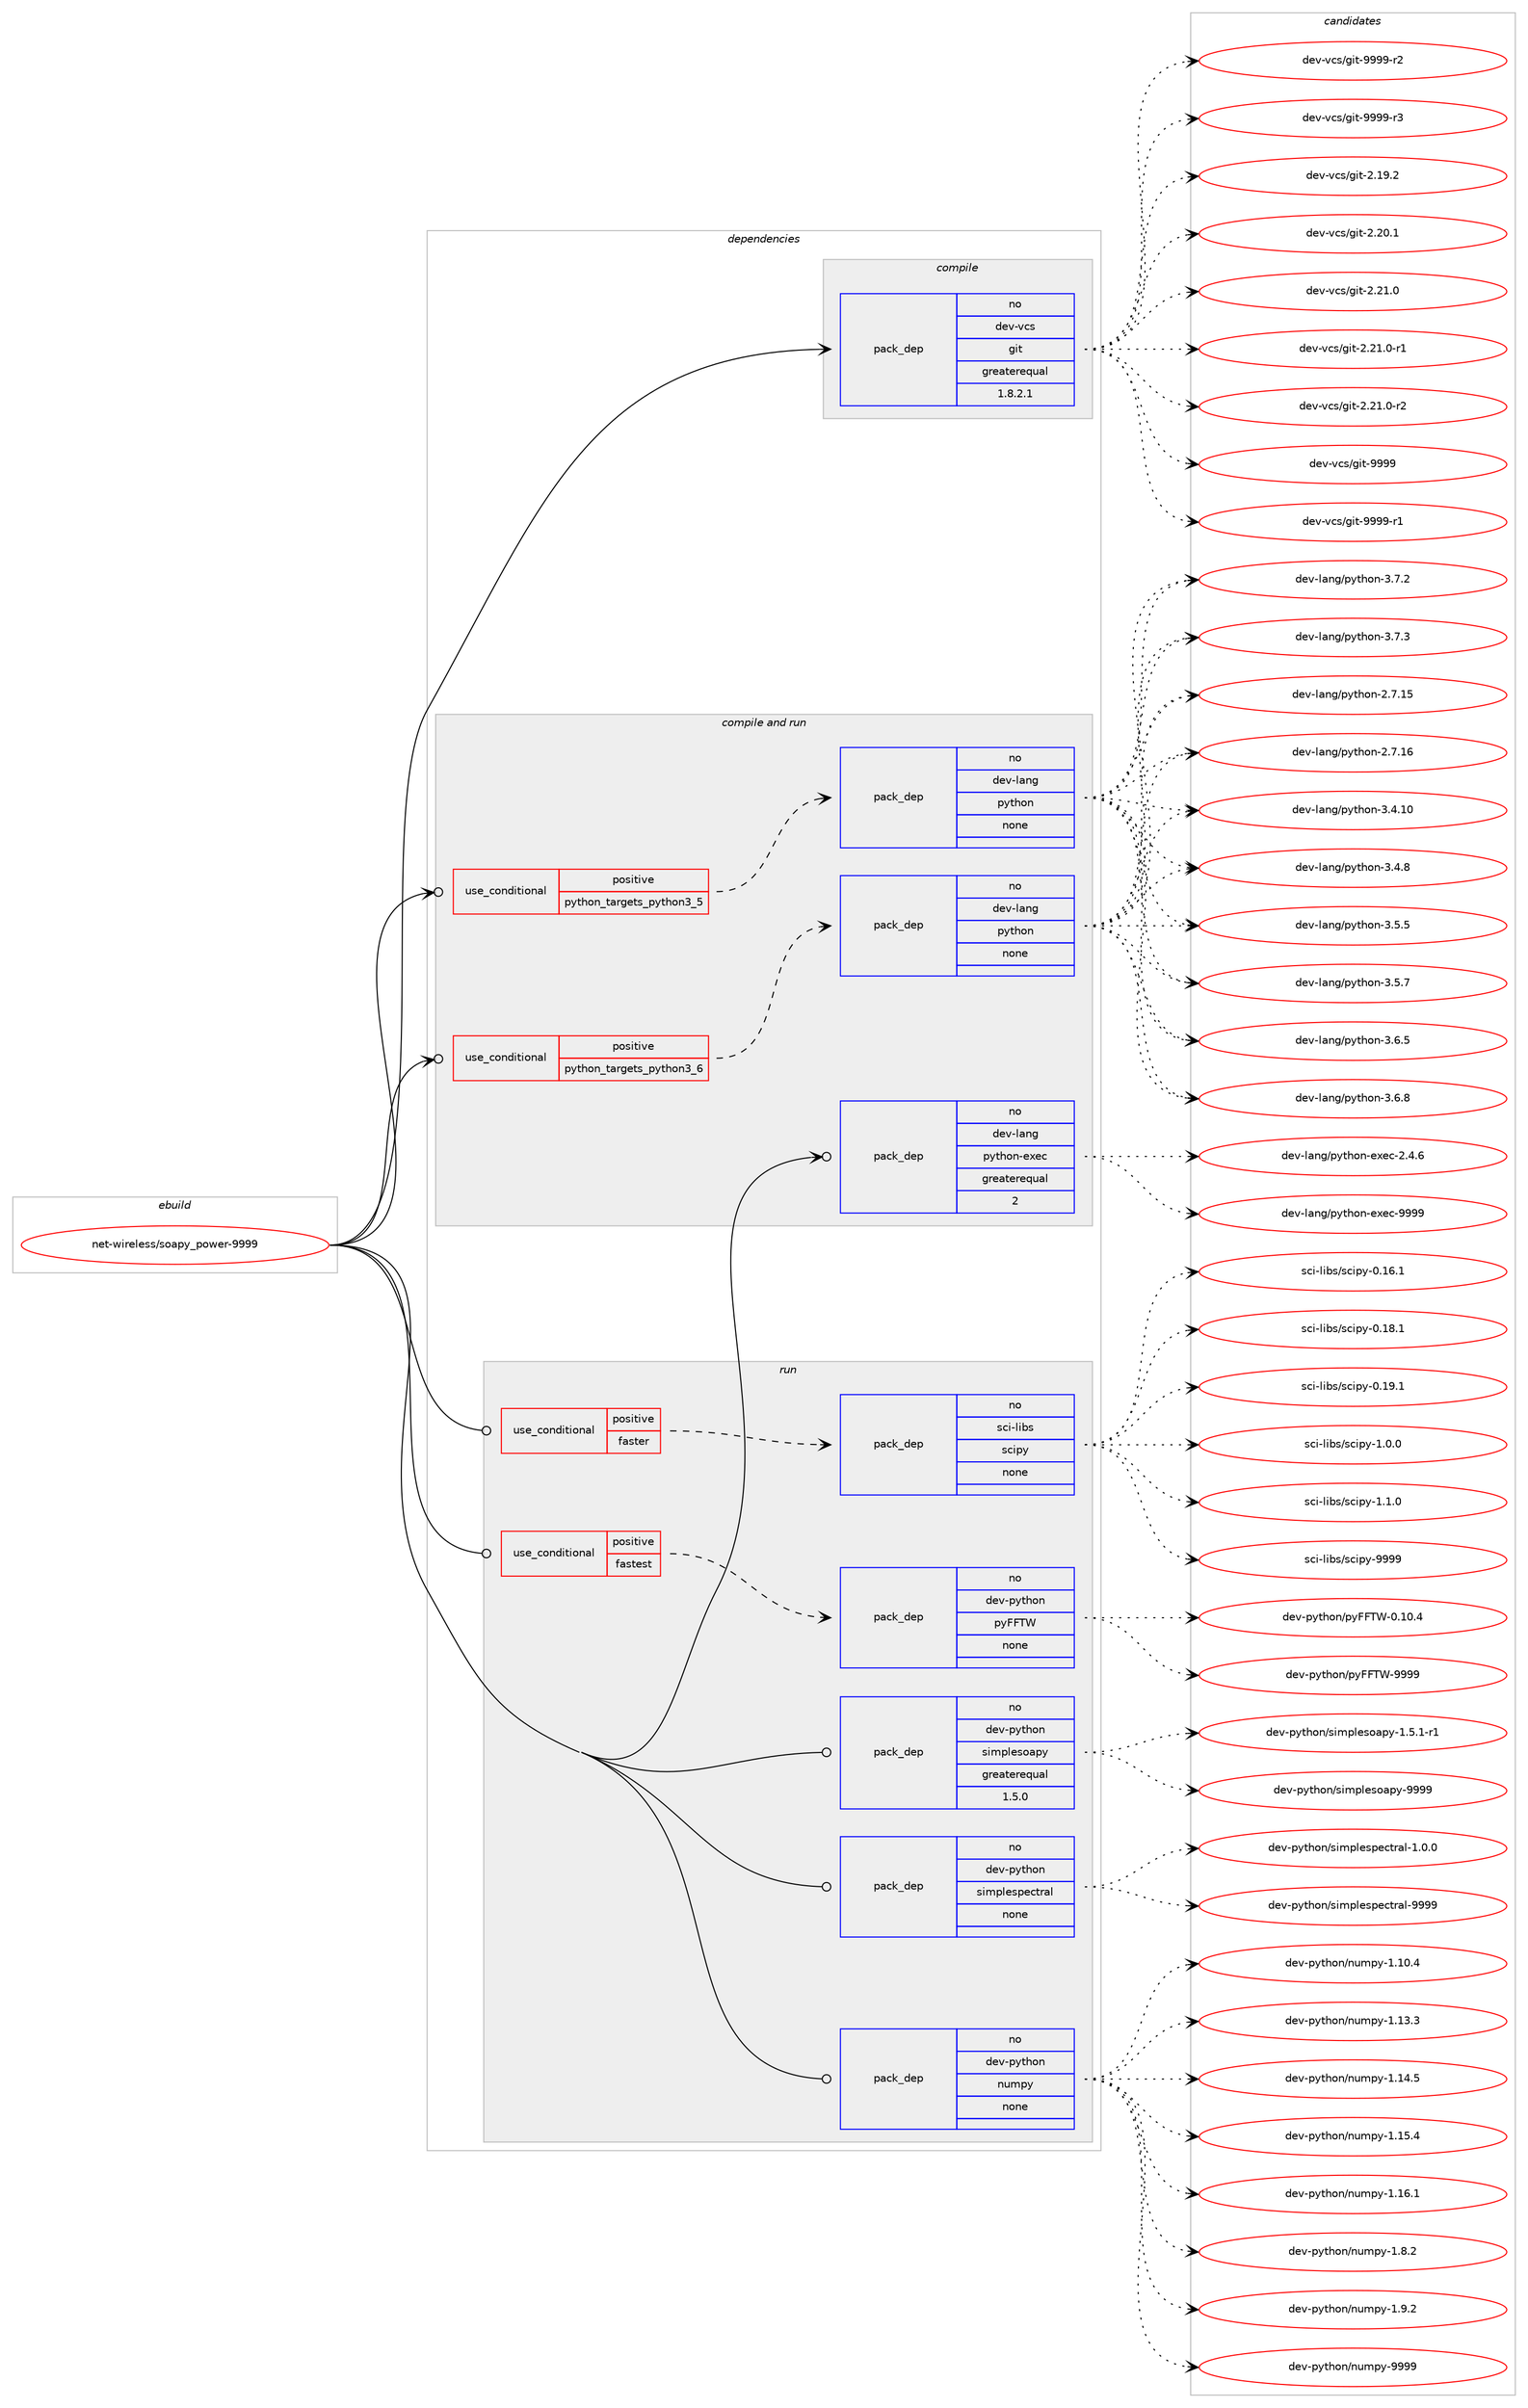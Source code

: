 digraph prolog {

# *************
# Graph options
# *************

newrank=true;
concentrate=true;
compound=true;
graph [rankdir=LR,fontname=Helvetica,fontsize=10,ranksep=1.5];#, ranksep=2.5, nodesep=0.2];
edge  [arrowhead=vee];
node  [fontname=Helvetica,fontsize=10];

# **********
# The ebuild
# **********

subgraph cluster_leftcol {
color=gray;
rank=same;
label=<<i>ebuild</i>>;
id [label="net-wireless/soapy_power-9999", color=red, width=4, href="../net-wireless/soapy_power-9999.svg"];
}

# ****************
# The dependencies
# ****************

subgraph cluster_midcol {
color=gray;
label=<<i>dependencies</i>>;
subgraph cluster_compile {
fillcolor="#eeeeee";
style=filled;
label=<<i>compile</i>>;
subgraph pack3485 {
dependency4793 [label=<<TABLE BORDER="0" CELLBORDER="1" CELLSPACING="0" CELLPADDING="4" WIDTH="220"><TR><TD ROWSPAN="6" CELLPADDING="30">pack_dep</TD></TR><TR><TD WIDTH="110">no</TD></TR><TR><TD>dev-vcs</TD></TR><TR><TD>git</TD></TR><TR><TD>greaterequal</TD></TR><TR><TD>1.8.2.1</TD></TR></TABLE>>, shape=none, color=blue];
}
id:e -> dependency4793:w [weight=20,style="solid",arrowhead="vee"];
}
subgraph cluster_compileandrun {
fillcolor="#eeeeee";
style=filled;
label=<<i>compile and run</i>>;
subgraph cond1227 {
dependency4794 [label=<<TABLE BORDER="0" CELLBORDER="1" CELLSPACING="0" CELLPADDING="4"><TR><TD ROWSPAN="3" CELLPADDING="10">use_conditional</TD></TR><TR><TD>positive</TD></TR><TR><TD>python_targets_python3_5</TD></TR></TABLE>>, shape=none, color=red];
subgraph pack3486 {
dependency4795 [label=<<TABLE BORDER="0" CELLBORDER="1" CELLSPACING="0" CELLPADDING="4" WIDTH="220"><TR><TD ROWSPAN="6" CELLPADDING="30">pack_dep</TD></TR><TR><TD WIDTH="110">no</TD></TR><TR><TD>dev-lang</TD></TR><TR><TD>python</TD></TR><TR><TD>none</TD></TR><TR><TD></TD></TR></TABLE>>, shape=none, color=blue];
}
dependency4794:e -> dependency4795:w [weight=20,style="dashed",arrowhead="vee"];
}
id:e -> dependency4794:w [weight=20,style="solid",arrowhead="odotvee"];
subgraph cond1228 {
dependency4796 [label=<<TABLE BORDER="0" CELLBORDER="1" CELLSPACING="0" CELLPADDING="4"><TR><TD ROWSPAN="3" CELLPADDING="10">use_conditional</TD></TR><TR><TD>positive</TD></TR><TR><TD>python_targets_python3_6</TD></TR></TABLE>>, shape=none, color=red];
subgraph pack3487 {
dependency4797 [label=<<TABLE BORDER="0" CELLBORDER="1" CELLSPACING="0" CELLPADDING="4" WIDTH="220"><TR><TD ROWSPAN="6" CELLPADDING="30">pack_dep</TD></TR><TR><TD WIDTH="110">no</TD></TR><TR><TD>dev-lang</TD></TR><TR><TD>python</TD></TR><TR><TD>none</TD></TR><TR><TD></TD></TR></TABLE>>, shape=none, color=blue];
}
dependency4796:e -> dependency4797:w [weight=20,style="dashed",arrowhead="vee"];
}
id:e -> dependency4796:w [weight=20,style="solid",arrowhead="odotvee"];
subgraph pack3488 {
dependency4798 [label=<<TABLE BORDER="0" CELLBORDER="1" CELLSPACING="0" CELLPADDING="4" WIDTH="220"><TR><TD ROWSPAN="6" CELLPADDING="30">pack_dep</TD></TR><TR><TD WIDTH="110">no</TD></TR><TR><TD>dev-lang</TD></TR><TR><TD>python-exec</TD></TR><TR><TD>greaterequal</TD></TR><TR><TD>2</TD></TR></TABLE>>, shape=none, color=blue];
}
id:e -> dependency4798:w [weight=20,style="solid",arrowhead="odotvee"];
}
subgraph cluster_run {
fillcolor="#eeeeee";
style=filled;
label=<<i>run</i>>;
subgraph cond1229 {
dependency4799 [label=<<TABLE BORDER="0" CELLBORDER="1" CELLSPACING="0" CELLPADDING="4"><TR><TD ROWSPAN="3" CELLPADDING="10">use_conditional</TD></TR><TR><TD>positive</TD></TR><TR><TD>faster</TD></TR></TABLE>>, shape=none, color=red];
subgraph pack3489 {
dependency4800 [label=<<TABLE BORDER="0" CELLBORDER="1" CELLSPACING="0" CELLPADDING="4" WIDTH="220"><TR><TD ROWSPAN="6" CELLPADDING="30">pack_dep</TD></TR><TR><TD WIDTH="110">no</TD></TR><TR><TD>sci-libs</TD></TR><TR><TD>scipy</TD></TR><TR><TD>none</TD></TR><TR><TD></TD></TR></TABLE>>, shape=none, color=blue];
}
dependency4799:e -> dependency4800:w [weight=20,style="dashed",arrowhead="vee"];
}
id:e -> dependency4799:w [weight=20,style="solid",arrowhead="odot"];
subgraph cond1230 {
dependency4801 [label=<<TABLE BORDER="0" CELLBORDER="1" CELLSPACING="0" CELLPADDING="4"><TR><TD ROWSPAN="3" CELLPADDING="10">use_conditional</TD></TR><TR><TD>positive</TD></TR><TR><TD>fastest</TD></TR></TABLE>>, shape=none, color=red];
subgraph pack3490 {
dependency4802 [label=<<TABLE BORDER="0" CELLBORDER="1" CELLSPACING="0" CELLPADDING="4" WIDTH="220"><TR><TD ROWSPAN="6" CELLPADDING="30">pack_dep</TD></TR><TR><TD WIDTH="110">no</TD></TR><TR><TD>dev-python</TD></TR><TR><TD>pyFFTW</TD></TR><TR><TD>none</TD></TR><TR><TD></TD></TR></TABLE>>, shape=none, color=blue];
}
dependency4801:e -> dependency4802:w [weight=20,style="dashed",arrowhead="vee"];
}
id:e -> dependency4801:w [weight=20,style="solid",arrowhead="odot"];
subgraph pack3491 {
dependency4803 [label=<<TABLE BORDER="0" CELLBORDER="1" CELLSPACING="0" CELLPADDING="4" WIDTH="220"><TR><TD ROWSPAN="6" CELLPADDING="30">pack_dep</TD></TR><TR><TD WIDTH="110">no</TD></TR><TR><TD>dev-python</TD></TR><TR><TD>numpy</TD></TR><TR><TD>none</TD></TR><TR><TD></TD></TR></TABLE>>, shape=none, color=blue];
}
id:e -> dependency4803:w [weight=20,style="solid",arrowhead="odot"];
subgraph pack3492 {
dependency4804 [label=<<TABLE BORDER="0" CELLBORDER="1" CELLSPACING="0" CELLPADDING="4" WIDTH="220"><TR><TD ROWSPAN="6" CELLPADDING="30">pack_dep</TD></TR><TR><TD WIDTH="110">no</TD></TR><TR><TD>dev-python</TD></TR><TR><TD>simplesoapy</TD></TR><TR><TD>greaterequal</TD></TR><TR><TD>1.5.0</TD></TR></TABLE>>, shape=none, color=blue];
}
id:e -> dependency4804:w [weight=20,style="solid",arrowhead="odot"];
subgraph pack3493 {
dependency4805 [label=<<TABLE BORDER="0" CELLBORDER="1" CELLSPACING="0" CELLPADDING="4" WIDTH="220"><TR><TD ROWSPAN="6" CELLPADDING="30">pack_dep</TD></TR><TR><TD WIDTH="110">no</TD></TR><TR><TD>dev-python</TD></TR><TR><TD>simplespectral</TD></TR><TR><TD>none</TD></TR><TR><TD></TD></TR></TABLE>>, shape=none, color=blue];
}
id:e -> dependency4805:w [weight=20,style="solid",arrowhead="odot"];
}
}

# **************
# The candidates
# **************

subgraph cluster_choices {
rank=same;
color=gray;
label=<<i>candidates</i>>;

subgraph choice3485 {
color=black;
nodesep=1;
choice10010111845118991154710310511645504649574650 [label="dev-vcs/git-2.19.2", color=red, width=4,href="../dev-vcs/git-2.19.2.svg"];
choice10010111845118991154710310511645504650484649 [label="dev-vcs/git-2.20.1", color=red, width=4,href="../dev-vcs/git-2.20.1.svg"];
choice10010111845118991154710310511645504650494648 [label="dev-vcs/git-2.21.0", color=red, width=4,href="../dev-vcs/git-2.21.0.svg"];
choice100101118451189911547103105116455046504946484511449 [label="dev-vcs/git-2.21.0-r1", color=red, width=4,href="../dev-vcs/git-2.21.0-r1.svg"];
choice100101118451189911547103105116455046504946484511450 [label="dev-vcs/git-2.21.0-r2", color=red, width=4,href="../dev-vcs/git-2.21.0-r2.svg"];
choice1001011184511899115471031051164557575757 [label="dev-vcs/git-9999", color=red, width=4,href="../dev-vcs/git-9999.svg"];
choice10010111845118991154710310511645575757574511449 [label="dev-vcs/git-9999-r1", color=red, width=4,href="../dev-vcs/git-9999-r1.svg"];
choice10010111845118991154710310511645575757574511450 [label="dev-vcs/git-9999-r2", color=red, width=4,href="../dev-vcs/git-9999-r2.svg"];
choice10010111845118991154710310511645575757574511451 [label="dev-vcs/git-9999-r3", color=red, width=4,href="../dev-vcs/git-9999-r3.svg"];
dependency4793:e -> choice10010111845118991154710310511645504649574650:w [style=dotted,weight="100"];
dependency4793:e -> choice10010111845118991154710310511645504650484649:w [style=dotted,weight="100"];
dependency4793:e -> choice10010111845118991154710310511645504650494648:w [style=dotted,weight="100"];
dependency4793:e -> choice100101118451189911547103105116455046504946484511449:w [style=dotted,weight="100"];
dependency4793:e -> choice100101118451189911547103105116455046504946484511450:w [style=dotted,weight="100"];
dependency4793:e -> choice1001011184511899115471031051164557575757:w [style=dotted,weight="100"];
dependency4793:e -> choice10010111845118991154710310511645575757574511449:w [style=dotted,weight="100"];
dependency4793:e -> choice10010111845118991154710310511645575757574511450:w [style=dotted,weight="100"];
dependency4793:e -> choice10010111845118991154710310511645575757574511451:w [style=dotted,weight="100"];
}
subgraph choice3486 {
color=black;
nodesep=1;
choice10010111845108971101034711212111610411111045504655464953 [label="dev-lang/python-2.7.15", color=red, width=4,href="../dev-lang/python-2.7.15.svg"];
choice10010111845108971101034711212111610411111045504655464954 [label="dev-lang/python-2.7.16", color=red, width=4,href="../dev-lang/python-2.7.16.svg"];
choice10010111845108971101034711212111610411111045514652464948 [label="dev-lang/python-3.4.10", color=red, width=4,href="../dev-lang/python-3.4.10.svg"];
choice100101118451089711010347112121116104111110455146524656 [label="dev-lang/python-3.4.8", color=red, width=4,href="../dev-lang/python-3.4.8.svg"];
choice100101118451089711010347112121116104111110455146534653 [label="dev-lang/python-3.5.5", color=red, width=4,href="../dev-lang/python-3.5.5.svg"];
choice100101118451089711010347112121116104111110455146534655 [label="dev-lang/python-3.5.7", color=red, width=4,href="../dev-lang/python-3.5.7.svg"];
choice100101118451089711010347112121116104111110455146544653 [label="dev-lang/python-3.6.5", color=red, width=4,href="../dev-lang/python-3.6.5.svg"];
choice100101118451089711010347112121116104111110455146544656 [label="dev-lang/python-3.6.8", color=red, width=4,href="../dev-lang/python-3.6.8.svg"];
choice100101118451089711010347112121116104111110455146554650 [label="dev-lang/python-3.7.2", color=red, width=4,href="../dev-lang/python-3.7.2.svg"];
choice100101118451089711010347112121116104111110455146554651 [label="dev-lang/python-3.7.3", color=red, width=4,href="../dev-lang/python-3.7.3.svg"];
dependency4795:e -> choice10010111845108971101034711212111610411111045504655464953:w [style=dotted,weight="100"];
dependency4795:e -> choice10010111845108971101034711212111610411111045504655464954:w [style=dotted,weight="100"];
dependency4795:e -> choice10010111845108971101034711212111610411111045514652464948:w [style=dotted,weight="100"];
dependency4795:e -> choice100101118451089711010347112121116104111110455146524656:w [style=dotted,weight="100"];
dependency4795:e -> choice100101118451089711010347112121116104111110455146534653:w [style=dotted,weight="100"];
dependency4795:e -> choice100101118451089711010347112121116104111110455146534655:w [style=dotted,weight="100"];
dependency4795:e -> choice100101118451089711010347112121116104111110455146544653:w [style=dotted,weight="100"];
dependency4795:e -> choice100101118451089711010347112121116104111110455146544656:w [style=dotted,weight="100"];
dependency4795:e -> choice100101118451089711010347112121116104111110455146554650:w [style=dotted,weight="100"];
dependency4795:e -> choice100101118451089711010347112121116104111110455146554651:w [style=dotted,weight="100"];
}
subgraph choice3487 {
color=black;
nodesep=1;
choice10010111845108971101034711212111610411111045504655464953 [label="dev-lang/python-2.7.15", color=red, width=4,href="../dev-lang/python-2.7.15.svg"];
choice10010111845108971101034711212111610411111045504655464954 [label="dev-lang/python-2.7.16", color=red, width=4,href="../dev-lang/python-2.7.16.svg"];
choice10010111845108971101034711212111610411111045514652464948 [label="dev-lang/python-3.4.10", color=red, width=4,href="../dev-lang/python-3.4.10.svg"];
choice100101118451089711010347112121116104111110455146524656 [label="dev-lang/python-3.4.8", color=red, width=4,href="../dev-lang/python-3.4.8.svg"];
choice100101118451089711010347112121116104111110455146534653 [label="dev-lang/python-3.5.5", color=red, width=4,href="../dev-lang/python-3.5.5.svg"];
choice100101118451089711010347112121116104111110455146534655 [label="dev-lang/python-3.5.7", color=red, width=4,href="../dev-lang/python-3.5.7.svg"];
choice100101118451089711010347112121116104111110455146544653 [label="dev-lang/python-3.6.5", color=red, width=4,href="../dev-lang/python-3.6.5.svg"];
choice100101118451089711010347112121116104111110455146544656 [label="dev-lang/python-3.6.8", color=red, width=4,href="../dev-lang/python-3.6.8.svg"];
choice100101118451089711010347112121116104111110455146554650 [label="dev-lang/python-3.7.2", color=red, width=4,href="../dev-lang/python-3.7.2.svg"];
choice100101118451089711010347112121116104111110455146554651 [label="dev-lang/python-3.7.3", color=red, width=4,href="../dev-lang/python-3.7.3.svg"];
dependency4797:e -> choice10010111845108971101034711212111610411111045504655464953:w [style=dotted,weight="100"];
dependency4797:e -> choice10010111845108971101034711212111610411111045504655464954:w [style=dotted,weight="100"];
dependency4797:e -> choice10010111845108971101034711212111610411111045514652464948:w [style=dotted,weight="100"];
dependency4797:e -> choice100101118451089711010347112121116104111110455146524656:w [style=dotted,weight="100"];
dependency4797:e -> choice100101118451089711010347112121116104111110455146534653:w [style=dotted,weight="100"];
dependency4797:e -> choice100101118451089711010347112121116104111110455146534655:w [style=dotted,weight="100"];
dependency4797:e -> choice100101118451089711010347112121116104111110455146544653:w [style=dotted,weight="100"];
dependency4797:e -> choice100101118451089711010347112121116104111110455146544656:w [style=dotted,weight="100"];
dependency4797:e -> choice100101118451089711010347112121116104111110455146554650:w [style=dotted,weight="100"];
dependency4797:e -> choice100101118451089711010347112121116104111110455146554651:w [style=dotted,weight="100"];
}
subgraph choice3488 {
color=black;
nodesep=1;
choice1001011184510897110103471121211161041111104510112010199455046524654 [label="dev-lang/python-exec-2.4.6", color=red, width=4,href="../dev-lang/python-exec-2.4.6.svg"];
choice10010111845108971101034711212111610411111045101120101994557575757 [label="dev-lang/python-exec-9999", color=red, width=4,href="../dev-lang/python-exec-9999.svg"];
dependency4798:e -> choice1001011184510897110103471121211161041111104510112010199455046524654:w [style=dotted,weight="100"];
dependency4798:e -> choice10010111845108971101034711212111610411111045101120101994557575757:w [style=dotted,weight="100"];
}
subgraph choice3489 {
color=black;
nodesep=1;
choice115991054510810598115471159910511212145484649544649 [label="sci-libs/scipy-0.16.1", color=red, width=4,href="../sci-libs/scipy-0.16.1.svg"];
choice115991054510810598115471159910511212145484649564649 [label="sci-libs/scipy-0.18.1", color=red, width=4,href="../sci-libs/scipy-0.18.1.svg"];
choice115991054510810598115471159910511212145484649574649 [label="sci-libs/scipy-0.19.1", color=red, width=4,href="../sci-libs/scipy-0.19.1.svg"];
choice1159910545108105981154711599105112121454946484648 [label="sci-libs/scipy-1.0.0", color=red, width=4,href="../sci-libs/scipy-1.0.0.svg"];
choice1159910545108105981154711599105112121454946494648 [label="sci-libs/scipy-1.1.0", color=red, width=4,href="../sci-libs/scipy-1.1.0.svg"];
choice11599105451081059811547115991051121214557575757 [label="sci-libs/scipy-9999", color=red, width=4,href="../sci-libs/scipy-9999.svg"];
dependency4800:e -> choice115991054510810598115471159910511212145484649544649:w [style=dotted,weight="100"];
dependency4800:e -> choice115991054510810598115471159910511212145484649564649:w [style=dotted,weight="100"];
dependency4800:e -> choice115991054510810598115471159910511212145484649574649:w [style=dotted,weight="100"];
dependency4800:e -> choice1159910545108105981154711599105112121454946484648:w [style=dotted,weight="100"];
dependency4800:e -> choice1159910545108105981154711599105112121454946494648:w [style=dotted,weight="100"];
dependency4800:e -> choice11599105451081059811547115991051121214557575757:w [style=dotted,weight="100"];
}
subgraph choice3490 {
color=black;
nodesep=1;
choice10010111845112121116104111110471121217070848745484649484652 [label="dev-python/pyFFTW-0.10.4", color=red, width=4,href="../dev-python/pyFFTW-0.10.4.svg"];
choice1001011184511212111610411111047112121707084874557575757 [label="dev-python/pyFFTW-9999", color=red, width=4,href="../dev-python/pyFFTW-9999.svg"];
dependency4802:e -> choice10010111845112121116104111110471121217070848745484649484652:w [style=dotted,weight="100"];
dependency4802:e -> choice1001011184511212111610411111047112121707084874557575757:w [style=dotted,weight="100"];
}
subgraph choice3491 {
color=black;
nodesep=1;
choice100101118451121211161041111104711011710911212145494649484652 [label="dev-python/numpy-1.10.4", color=red, width=4,href="../dev-python/numpy-1.10.4.svg"];
choice100101118451121211161041111104711011710911212145494649514651 [label="dev-python/numpy-1.13.3", color=red, width=4,href="../dev-python/numpy-1.13.3.svg"];
choice100101118451121211161041111104711011710911212145494649524653 [label="dev-python/numpy-1.14.5", color=red, width=4,href="../dev-python/numpy-1.14.5.svg"];
choice100101118451121211161041111104711011710911212145494649534652 [label="dev-python/numpy-1.15.4", color=red, width=4,href="../dev-python/numpy-1.15.4.svg"];
choice100101118451121211161041111104711011710911212145494649544649 [label="dev-python/numpy-1.16.1", color=red, width=4,href="../dev-python/numpy-1.16.1.svg"];
choice1001011184511212111610411111047110117109112121454946564650 [label="dev-python/numpy-1.8.2", color=red, width=4,href="../dev-python/numpy-1.8.2.svg"];
choice1001011184511212111610411111047110117109112121454946574650 [label="dev-python/numpy-1.9.2", color=red, width=4,href="../dev-python/numpy-1.9.2.svg"];
choice10010111845112121116104111110471101171091121214557575757 [label="dev-python/numpy-9999", color=red, width=4,href="../dev-python/numpy-9999.svg"];
dependency4803:e -> choice100101118451121211161041111104711011710911212145494649484652:w [style=dotted,weight="100"];
dependency4803:e -> choice100101118451121211161041111104711011710911212145494649514651:w [style=dotted,weight="100"];
dependency4803:e -> choice100101118451121211161041111104711011710911212145494649524653:w [style=dotted,weight="100"];
dependency4803:e -> choice100101118451121211161041111104711011710911212145494649534652:w [style=dotted,weight="100"];
dependency4803:e -> choice100101118451121211161041111104711011710911212145494649544649:w [style=dotted,weight="100"];
dependency4803:e -> choice1001011184511212111610411111047110117109112121454946564650:w [style=dotted,weight="100"];
dependency4803:e -> choice1001011184511212111610411111047110117109112121454946574650:w [style=dotted,weight="100"];
dependency4803:e -> choice10010111845112121116104111110471101171091121214557575757:w [style=dotted,weight="100"];
}
subgraph choice3492 {
color=black;
nodesep=1;
choice1001011184511212111610411111047115105109112108101115111971121214549465346494511449 [label="dev-python/simplesoapy-1.5.1-r1", color=red, width=4,href="../dev-python/simplesoapy-1.5.1-r1.svg"];
choice1001011184511212111610411111047115105109112108101115111971121214557575757 [label="dev-python/simplesoapy-9999", color=red, width=4,href="../dev-python/simplesoapy-9999.svg"];
dependency4804:e -> choice1001011184511212111610411111047115105109112108101115111971121214549465346494511449:w [style=dotted,weight="100"];
dependency4804:e -> choice1001011184511212111610411111047115105109112108101115111971121214557575757:w [style=dotted,weight="100"];
}
subgraph choice3493 {
color=black;
nodesep=1;
choice10010111845112121116104111110471151051091121081011151121019911611497108454946484648 [label="dev-python/simplespectral-1.0.0", color=red, width=4,href="../dev-python/simplespectral-1.0.0.svg"];
choice100101118451121211161041111104711510510911210810111511210199116114971084557575757 [label="dev-python/simplespectral-9999", color=red, width=4,href="../dev-python/simplespectral-9999.svg"];
dependency4805:e -> choice10010111845112121116104111110471151051091121081011151121019911611497108454946484648:w [style=dotted,weight="100"];
dependency4805:e -> choice100101118451121211161041111104711510510911210810111511210199116114971084557575757:w [style=dotted,weight="100"];
}
}

}
